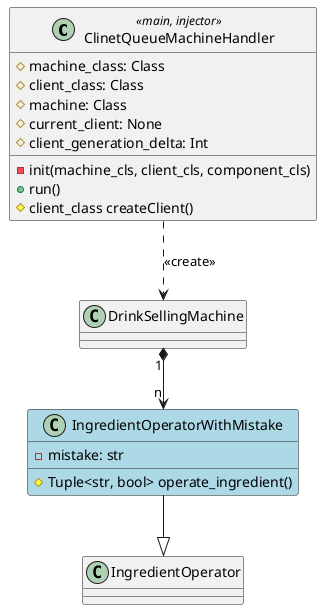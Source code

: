 @startuml ext3

class ClinetQueueMachineHandler <<main, injector>> {
  # machine_class: Class
  # client_class: Class
  # machine: Class
  # current_client: None
  # client_generation_delta: Int

  - init(machine_cls, client_cls, component_cls)
  + run()
  # client_class createClient()
}

class DrinkSellingMachine
class IngredientOperator

ClinetQueueMachineHandler ..> DrinkSellingMachine: <<create>>

class IngredientOperatorWithMistake #lightBlue {
  - mistake: str

  # Tuple<str, bool> operate_ingredient()
}

DrinkSellingMachine "1" *--> "n" IngredientOperatorWithMistake
IngredientOperatorWithMistake --|> IngredientOperator


@enduml